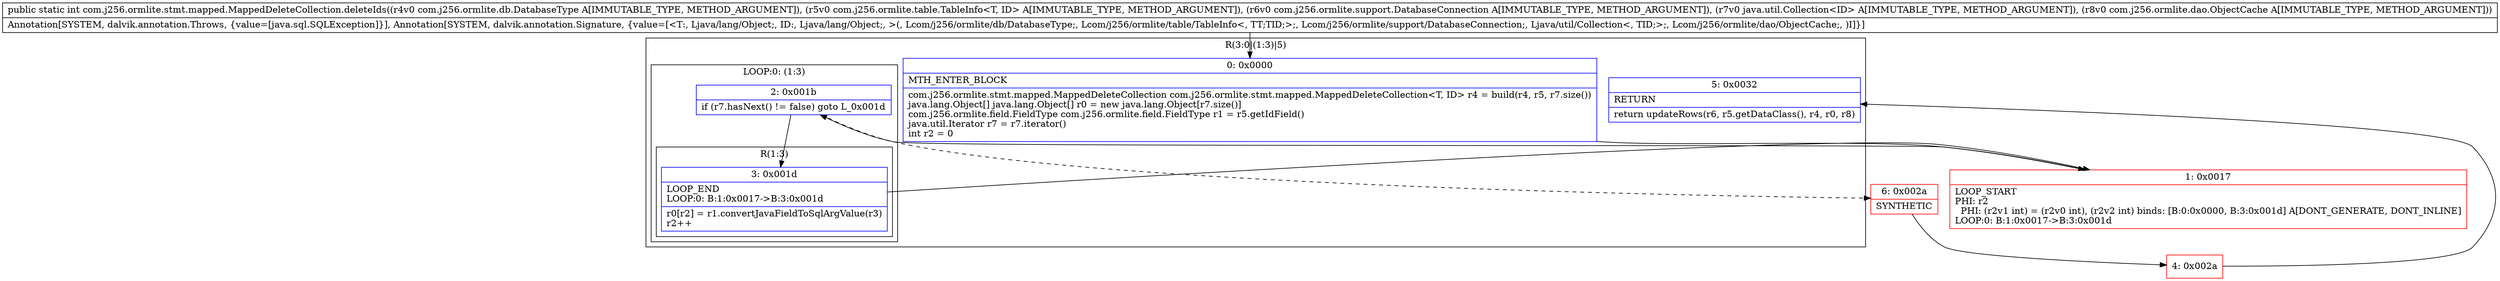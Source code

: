 digraph "CFG forcom.j256.ormlite.stmt.mapped.MappedDeleteCollection.deleteIds(Lcom\/j256\/ormlite\/db\/DatabaseType;Lcom\/j256\/ormlite\/table\/TableInfo;Lcom\/j256\/ormlite\/support\/DatabaseConnection;Ljava\/util\/Collection;Lcom\/j256\/ormlite\/dao\/ObjectCache;)I" {
subgraph cluster_Region_1104076362 {
label = "R(3:0|(1:3)|5)";
node [shape=record,color=blue];
Node_0 [shape=record,label="{0\:\ 0x0000|MTH_ENTER_BLOCK\l|com.j256.ormlite.stmt.mapped.MappedDeleteCollection com.j256.ormlite.stmt.mapped.MappedDeleteCollection\<T, ID\> r4 = build(r4, r5, r7.size())\ljava.lang.Object[] java.lang.Object[] r0 = new java.lang.Object[r7.size()]\lcom.j256.ormlite.field.FieldType com.j256.ormlite.field.FieldType r1 = r5.getIdField()\ljava.util.Iterator r7 = r7.iterator()\lint r2 = 0\l}"];
subgraph cluster_LoopRegion_1615183512 {
label = "LOOP:0: (1:3)";
node [shape=record,color=blue];
Node_2 [shape=record,label="{2\:\ 0x001b|if (r7.hasNext() != false) goto L_0x001d\l}"];
subgraph cluster_Region_658342616 {
label = "R(1:3)";
node [shape=record,color=blue];
Node_3 [shape=record,label="{3\:\ 0x001d|LOOP_END\lLOOP:0: B:1:0x0017\-\>B:3:0x001d\l|r0[r2] = r1.convertJavaFieldToSqlArgValue(r3)\lr2++\l}"];
}
}
Node_5 [shape=record,label="{5\:\ 0x0032|RETURN\l|return updateRows(r6, r5.getDataClass(), r4, r0, r8)\l}"];
}
Node_1 [shape=record,color=red,label="{1\:\ 0x0017|LOOP_START\lPHI: r2 \l  PHI: (r2v1 int) = (r2v0 int), (r2v2 int) binds: [B:0:0x0000, B:3:0x001d] A[DONT_GENERATE, DONT_INLINE]\lLOOP:0: B:1:0x0017\-\>B:3:0x001d\l}"];
Node_4 [shape=record,color=red,label="{4\:\ 0x002a}"];
Node_6 [shape=record,color=red,label="{6\:\ 0x002a|SYNTHETIC\l}"];
MethodNode[shape=record,label="{public static int com.j256.ormlite.stmt.mapped.MappedDeleteCollection.deleteIds((r4v0 com.j256.ormlite.db.DatabaseType A[IMMUTABLE_TYPE, METHOD_ARGUMENT]), (r5v0 com.j256.ormlite.table.TableInfo\<T, ID\> A[IMMUTABLE_TYPE, METHOD_ARGUMENT]), (r6v0 com.j256.ormlite.support.DatabaseConnection A[IMMUTABLE_TYPE, METHOD_ARGUMENT]), (r7v0 java.util.Collection\<ID\> A[IMMUTABLE_TYPE, METHOD_ARGUMENT]), (r8v0 com.j256.ormlite.dao.ObjectCache A[IMMUTABLE_TYPE, METHOD_ARGUMENT]))  | Annotation[SYSTEM, dalvik.annotation.Throws, \{value=[java.sql.SQLException]\}], Annotation[SYSTEM, dalvik.annotation.Signature, \{value=[\<T:, Ljava\/lang\/Object;, ID:, Ljava\/lang\/Object;, \>(, Lcom\/j256\/ormlite\/db\/DatabaseType;, Lcom\/j256\/ormlite\/table\/TableInfo\<, TT;TID;\>;, Lcom\/j256\/ormlite\/support\/DatabaseConnection;, Ljava\/util\/Collection\<, TID;\>;, Lcom\/j256\/ormlite\/dao\/ObjectCache;, )I]\}]\l}"];
MethodNode -> Node_0;
Node_0 -> Node_1;
Node_2 -> Node_3;
Node_2 -> Node_6[style=dashed];
Node_3 -> Node_1;
Node_1 -> Node_2;
Node_4 -> Node_5;
Node_6 -> Node_4;
}


